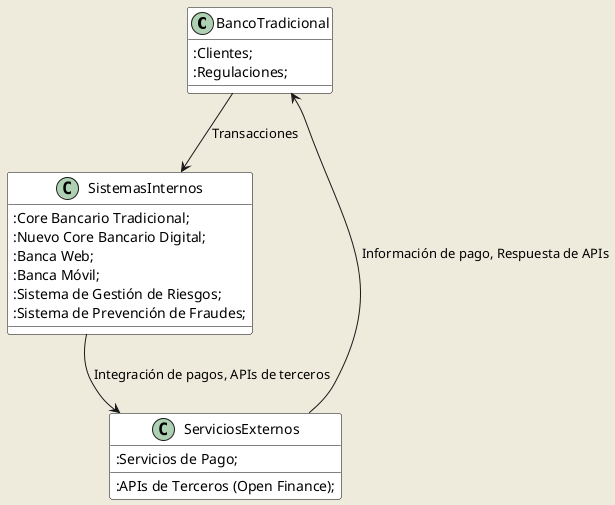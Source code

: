 @startuml diagrama de componentes
!define RECTANGLE class
skinparam backgroundColor #EEEBDC
skinparam classBackgroundColor White
skinparam shadowing false
skinparam class {
    BackgroundColor White
    BorderColor Black
}

RECTANGLE BancoTradicional {
    :Clientes;
    :Regulaciones;
}

RECTANGLE ServiciosExternos {
    :Servicios de Pago;
    :APIs de Terceros (Open Finance);
}

RECTANGLE SistemasInternos {
    :Core Bancario Tradicional;
    :Nuevo Core Bancario Digital;
    :Banca Web;
    :Banca Móvil;
    :Sistema de Gestión de Riesgos;
    :Sistema de Prevención de Fraudes;
}

BancoTradicional --> SistemasInternos : Transacciones
SistemasInternos --> ServiciosExternos : Integración de pagos, APIs de terceros
ServiciosExternos --> BancoTradicional : Información de pago, Respuesta de APIs

@enduml

